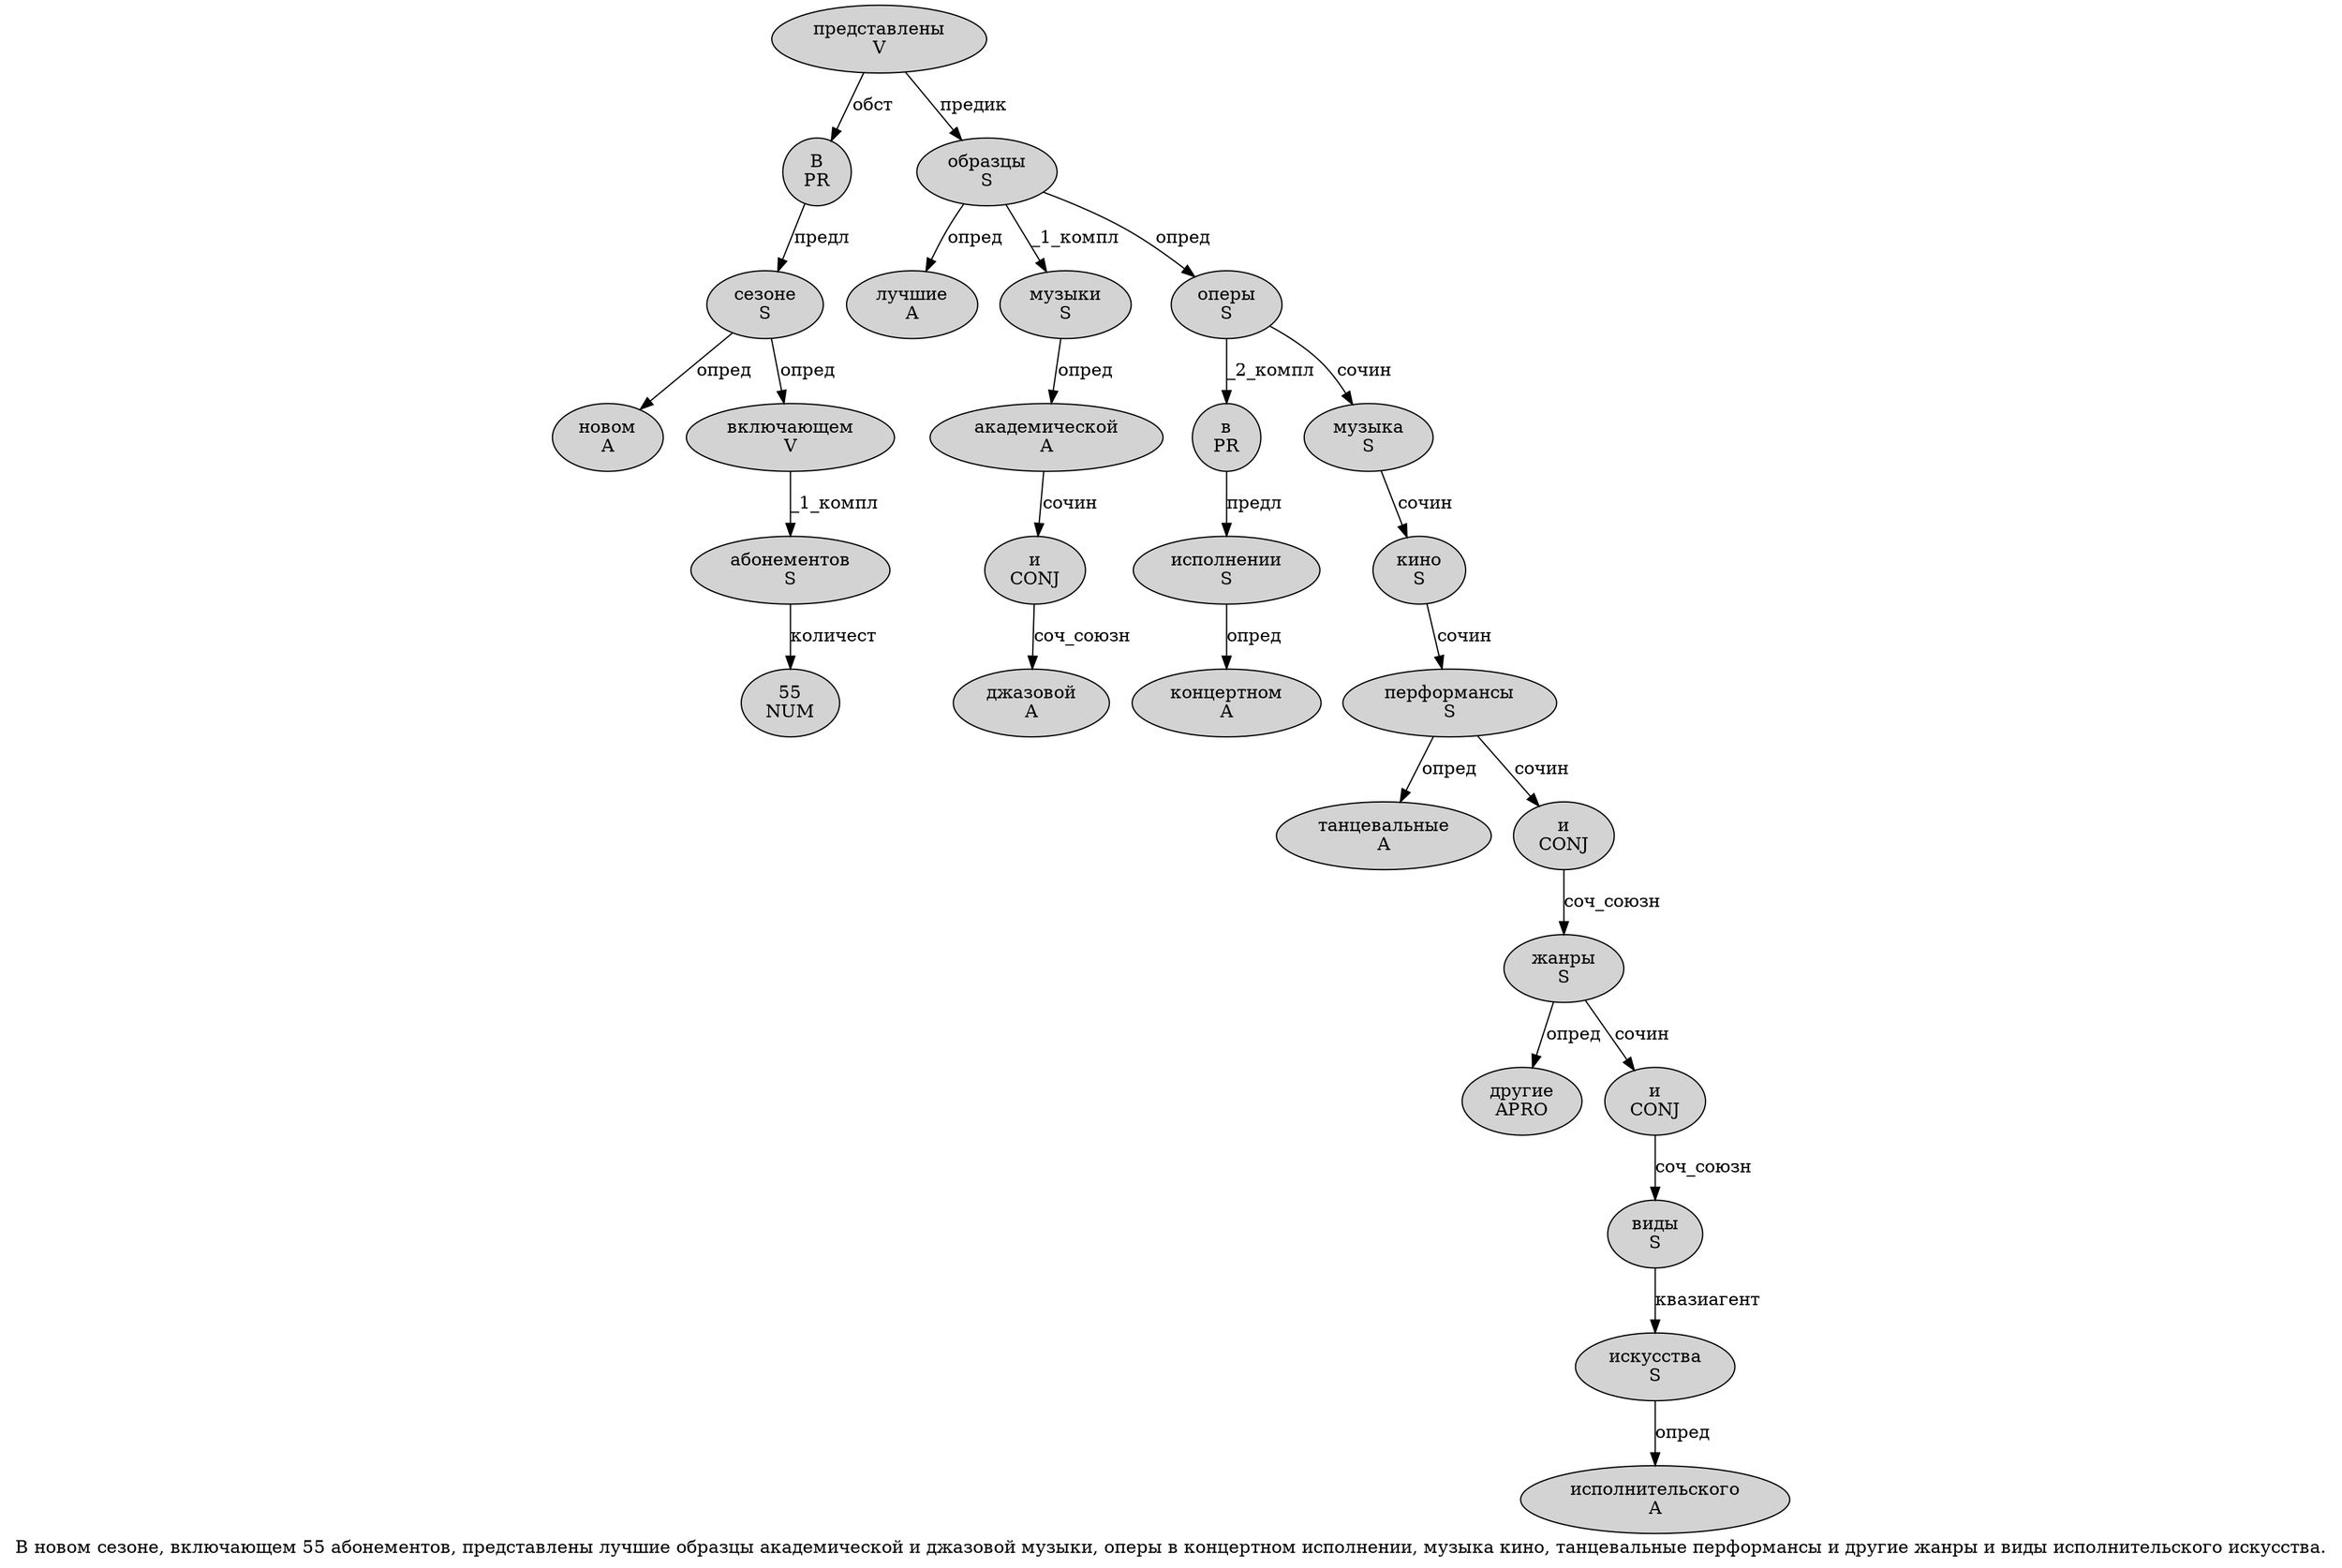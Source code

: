 digraph SENTENCE_944 {
	graph [label="В новом сезоне, включающем 55 абонементов, представлены лучшие образцы академической и джазовой музыки, оперы в концертном исполнении, музыка кино, танцевальные перформансы и другие жанры и виды исполнительского искусства."]
	node [style=filled]
		0 [label="В
PR" color="" fillcolor=lightgray penwidth=1 shape=ellipse]
		1 [label="новом
A" color="" fillcolor=lightgray penwidth=1 shape=ellipse]
		2 [label="сезоне
S" color="" fillcolor=lightgray penwidth=1 shape=ellipse]
		4 [label="включающем
V" color="" fillcolor=lightgray penwidth=1 shape=ellipse]
		5 [label="55
NUM" color="" fillcolor=lightgray penwidth=1 shape=ellipse]
		6 [label="абонементов
S" color="" fillcolor=lightgray penwidth=1 shape=ellipse]
		8 [label="представлены
V" color="" fillcolor=lightgray penwidth=1 shape=ellipse]
		9 [label="лучшие
A" color="" fillcolor=lightgray penwidth=1 shape=ellipse]
		10 [label="образцы
S" color="" fillcolor=lightgray penwidth=1 shape=ellipse]
		11 [label="академической
A" color="" fillcolor=lightgray penwidth=1 shape=ellipse]
		12 [label="и
CONJ" color="" fillcolor=lightgray penwidth=1 shape=ellipse]
		13 [label="джазовой
A" color="" fillcolor=lightgray penwidth=1 shape=ellipse]
		14 [label="музыки
S" color="" fillcolor=lightgray penwidth=1 shape=ellipse]
		16 [label="оперы
S" color="" fillcolor=lightgray penwidth=1 shape=ellipse]
		17 [label="в
PR" color="" fillcolor=lightgray penwidth=1 shape=ellipse]
		18 [label="концертном
A" color="" fillcolor=lightgray penwidth=1 shape=ellipse]
		19 [label="исполнении
S" color="" fillcolor=lightgray penwidth=1 shape=ellipse]
		21 [label="музыка
S" color="" fillcolor=lightgray penwidth=1 shape=ellipse]
		22 [label="кино
S" color="" fillcolor=lightgray penwidth=1 shape=ellipse]
		24 [label="танцевальные
A" color="" fillcolor=lightgray penwidth=1 shape=ellipse]
		25 [label="перформансы
S" color="" fillcolor=lightgray penwidth=1 shape=ellipse]
		26 [label="и
CONJ" color="" fillcolor=lightgray penwidth=1 shape=ellipse]
		27 [label="другие
APRO" color="" fillcolor=lightgray penwidth=1 shape=ellipse]
		28 [label="жанры
S" color="" fillcolor=lightgray penwidth=1 shape=ellipse]
		29 [label="и
CONJ" color="" fillcolor=lightgray penwidth=1 shape=ellipse]
		30 [label="виды
S" color="" fillcolor=lightgray penwidth=1 shape=ellipse]
		31 [label="исполнительского
A" color="" fillcolor=lightgray penwidth=1 shape=ellipse]
		32 [label="искусства
S" color="" fillcolor=lightgray penwidth=1 shape=ellipse]
			6 -> 5 [label="количест"]
			17 -> 19 [label="предл"]
			14 -> 11 [label="опред"]
			30 -> 32 [label="квазиагент"]
			2 -> 1 [label="опред"]
			2 -> 4 [label="опред"]
			8 -> 0 [label="обст"]
			8 -> 10 [label="предик"]
			0 -> 2 [label="предл"]
			21 -> 22 [label="сочин"]
			19 -> 18 [label="опред"]
			26 -> 28 [label="соч_союзн"]
			12 -> 13 [label="соч_союзн"]
			10 -> 9 [label="опред"]
			10 -> 14 [label="_1_компл"]
			10 -> 16 [label="опред"]
			25 -> 24 [label="опред"]
			25 -> 26 [label="сочин"]
			32 -> 31 [label="опред"]
			4 -> 6 [label="_1_компл"]
			16 -> 17 [label="_2_компл"]
			16 -> 21 [label="сочин"]
			28 -> 27 [label="опред"]
			28 -> 29 [label="сочин"]
			11 -> 12 [label="сочин"]
			22 -> 25 [label="сочин"]
			29 -> 30 [label="соч_союзн"]
}